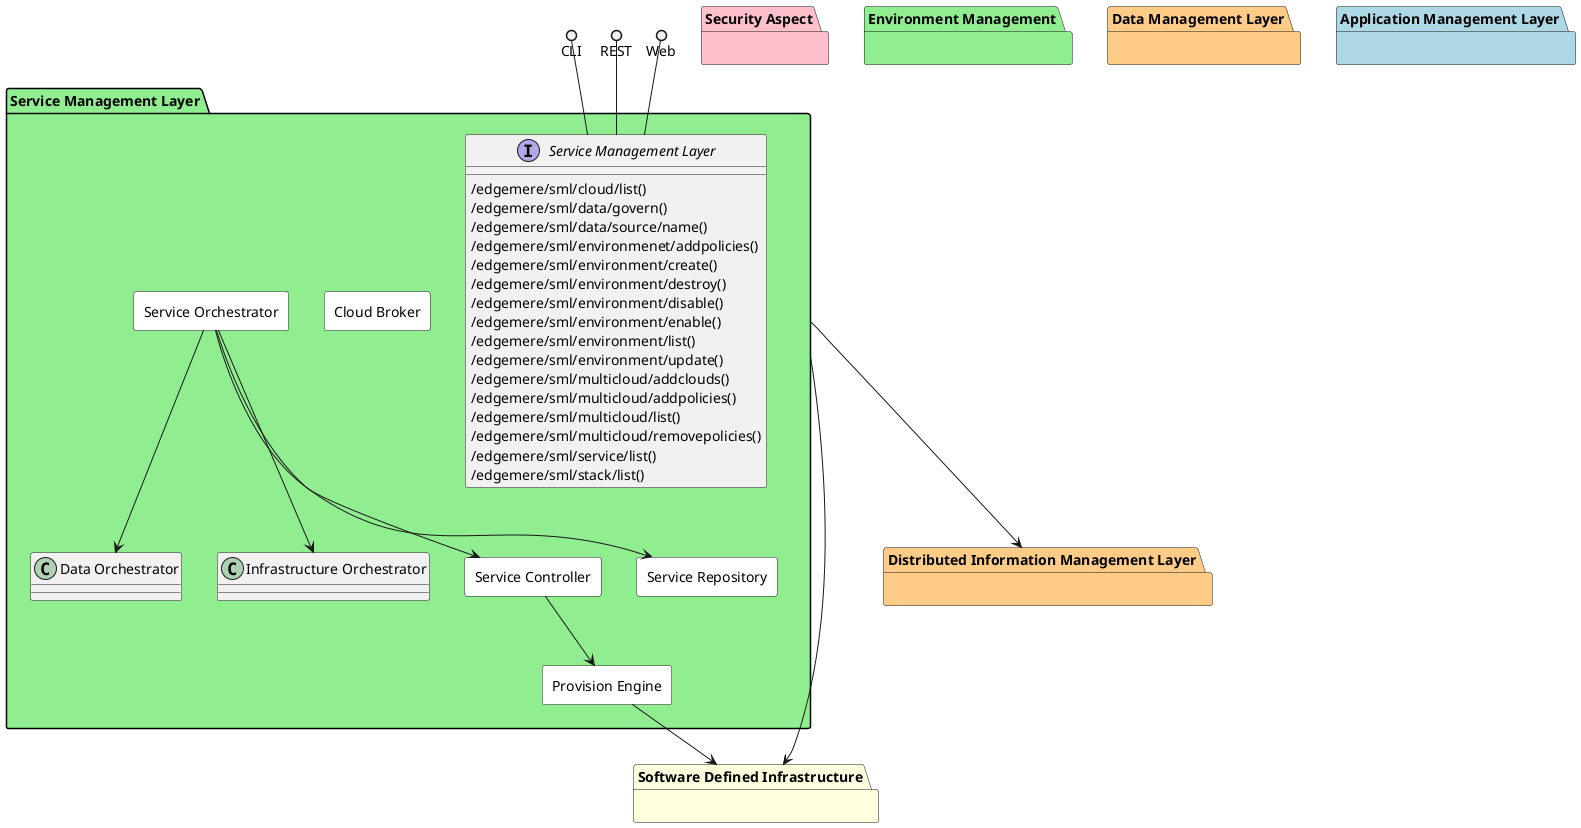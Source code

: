@startuml


package "Software Defined Infrastructure" #lightyellow {

}

package "Distributed Information Management Layer" #ffcc88 {

}

package "Security Aspect" #pink {

}

package "Service Management Layer" #lightgreen {

}

package "Environment Management" #lightgreen {

}

package "Data Management Layer" #ffcc88 {

}

package "Application Management Layer" #lightblue {

}


package "Service Management Layer" #lightgreen {

    interface "Service Management Layer" as i {
            /edgemere/sml/cloud/list()
            /edgemere/sml/data/govern()
            /edgemere/sml/data/source/name()
            /edgemere/sml/environmenet/addpolicies()
            /edgemere/sml/environment/create()
            /edgemere/sml/environment/destroy()
            /edgemere/sml/environment/disable()
            /edgemere/sml/environment/enable()
            /edgemere/sml/environment/list()
            /edgemere/sml/environment/update()
            /edgemere/sml/multicloud/addclouds()
            /edgemere/sml/multicloud/addpolicies()
            /edgemere/sml/multicloud/list()
            /edgemere/sml/multicloud/removepolicies()
            /edgemere/sml/service/list()
            /edgemere/sml/stack/list()
    
    }
}

CLI ()-- i
REST ()-- i
Web ()-- i

package "Service Management Layer" #lightgreen {


rectangle "Cloud Broker" #white {
}

rectangle "Provision Engine" #white {
}

rectangle "Service Controller" #white {
}

rectangle "Service Orchestrator" #white {
}

rectangle "Service Repository" #white {
}

    "Provision Engine" --> "Software Defined Infrastructure"
    
    "Service Controller" --> "Provision Engine"
    
    "Service Orchestrator" --> "Service Controller"
    
    "Service Orchestrator" --> "Service Repository"
    
    "Service Orchestrator" --> "Data Orchestrator"
    
    "Service Orchestrator" --> "Infrastructure Orchestrator"
    
}


    "Service Management Layer" --> "Software Defined Infrastructure"

    "Service Management Layer" --> "Distributed Information Management Layer"


@enduml
